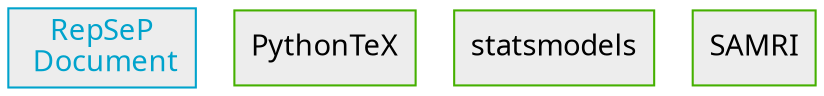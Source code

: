 digraph graphname {
    size="10,26";
    rankdir="TB";
    graph [fontname = "sans"];
    node [fontname ="sans", fillcolor=grey93, style=filled, color="#BBBBBB", shape=box];
    edge [fontname ="sans", color=gray50];
    o[label="RepSeP\n Document", fillcolor=grey93, fontcolor="#00a3cc", color="#00a3cc"];
    a1[label="PythonTeX", fillcolor=grey93, color="#45B000"];
    a2[label="statsmodels", fillcolor=grey93, color="#45B000"];
    a3[label="SAMRI", fillcolor=grey93, color="#45B000"];
}
